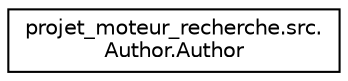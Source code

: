 digraph "Graphical Class Hierarchy"
{
 // LATEX_PDF_SIZE
  edge [fontname="Helvetica",fontsize="10",labelfontname="Helvetica",labelfontsize="10"];
  node [fontname="Helvetica",fontsize="10",shape=record];
  rankdir="LR";
  Node0 [label="projet_moteur_recherche.src.\lAuthor.Author",height=0.2,width=0.4,color="black", fillcolor="white", style="filled",URL="$classprojet__moteur__recherche_1_1src_1_1Author_1_1Author.html",tooltip=" "];
}
